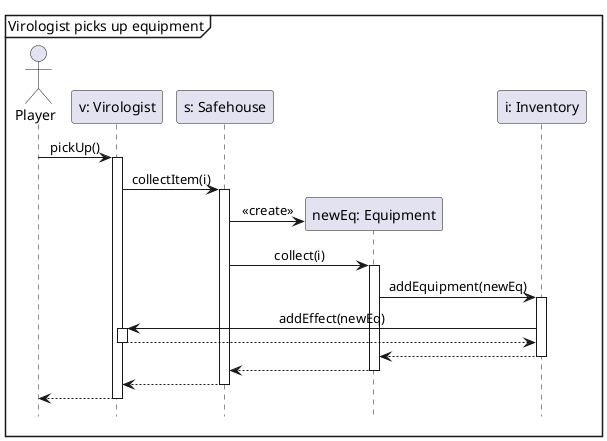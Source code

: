 @startuml
'https://plantuml.com/sequence-diagram

hide footbox
skinparam sequenceMessageAlign center

mainframe Virologist picks up equipment

actor Player as p
participant "v: Virologist" as v
participant "s: Safehouse" as s
participant "newEq: Equipment" as newEq
participant "i: Inventory" as i

p -> v ++ : pickUp()
    v -> s ++ : collectItem(i)
        s -> newEq ** : <<create>>
        s -> newEq ++ : collect(i)
            newEq -> i ++ : addEquipment(newEq)
                i -> v ++ : addEffect(newEq)
                return
            return
        return
    return
return

@enduml